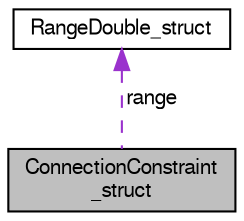 digraph "ConnectionConstraint_struct"
{
  bgcolor="transparent";
  edge [fontname="FreeSans",fontsize="10",labelfontname="FreeSans",labelfontsize="10"];
  node [fontname="FreeSans",fontsize="10",shape=record];
  Node1 [label="ConnectionConstraint\l_struct",height=0.2,width=0.4,color="black", fillcolor="grey75", style="filled" fontcolor="black"];
  Node2 -> Node1 [dir="back",color="darkorchid3",fontsize="10",style="dashed",label=" range" ,fontname="FreeSans"];
  Node2 [label="RangeDouble_struct",height=0.2,width=0.4,color="black",URL="$struct_range_double__struct.html"];
}

